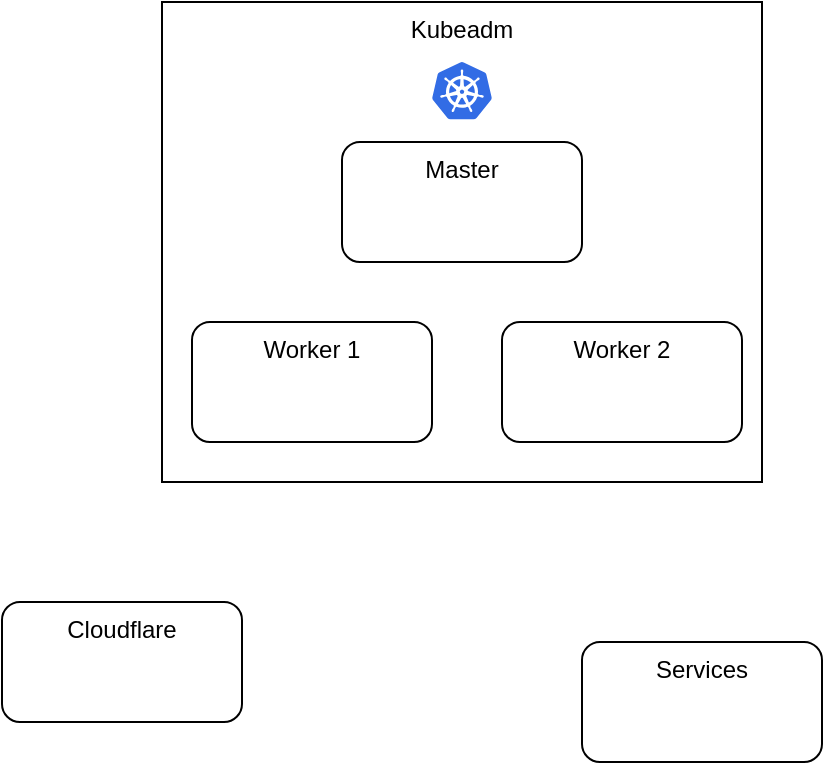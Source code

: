<mxfile version="27.1.6">
  <diagram name="Page-1" id="SXbvSXswo9VUnysQX0hw">
    <mxGraphModel dx="1426" dy="779" grid="1" gridSize="10" guides="1" tooltips="1" connect="1" arrows="1" fold="1" page="1" pageScale="1" pageWidth="827" pageHeight="1169" math="0" shadow="0">
      <root>
        <mxCell id="0" />
        <mxCell id="1" parent="0" />
        <mxCell id="sB92mYzectUGbJ5OnRH--9" value="Kubeadm" style="rounded=0;whiteSpace=wrap;html=1;verticalAlign=top;" vertex="1" parent="1">
          <mxGeometry x="150" y="200" width="300" height="240" as="geometry" />
        </mxCell>
        <mxCell id="sB92mYzectUGbJ5OnRH--1" value="Master" style="rounded=1;whiteSpace=wrap;html=1;verticalAlign=top;" vertex="1" parent="1">
          <mxGeometry x="240" y="270" width="120" height="60" as="geometry" />
        </mxCell>
        <mxCell id="sB92mYzectUGbJ5OnRH--2" value="" style="shape=image;html=1;verticalAlign=top;verticalLabelPosition=bottom;labelBackgroundColor=#ffffff;imageAspect=0;aspect=fixed;image=https://cdn1.iconfinder.com/data/icons/operating-system-flat-1/30/ubuntu-128.png" vertex="1" parent="1">
          <mxGeometry x="285" y="292" width="30" height="30" as="geometry" />
        </mxCell>
        <mxCell id="sB92mYzectUGbJ5OnRH--3" value="Worker 1" style="rounded=1;whiteSpace=wrap;html=1;verticalAlign=top;" vertex="1" parent="1">
          <mxGeometry x="165" y="360" width="120" height="60" as="geometry" />
        </mxCell>
        <mxCell id="sB92mYzectUGbJ5OnRH--4" value="" style="shape=image;html=1;verticalAlign=top;verticalLabelPosition=bottom;labelBackgroundColor=#ffffff;imageAspect=0;aspect=fixed;image=https://cdn1.iconfinder.com/data/icons/operating-system-flat-1/30/ubuntu-128.png" vertex="1" parent="1">
          <mxGeometry x="210" y="382" width="30" height="30" as="geometry" />
        </mxCell>
        <mxCell id="sB92mYzectUGbJ5OnRH--5" value="Worker 2" style="rounded=1;whiteSpace=wrap;html=1;verticalAlign=top;" vertex="1" parent="1">
          <mxGeometry x="320" y="360" width="120" height="60" as="geometry" />
        </mxCell>
        <mxCell id="sB92mYzectUGbJ5OnRH--6" value="" style="shape=image;html=1;verticalAlign=top;verticalLabelPosition=bottom;labelBackgroundColor=#ffffff;imageAspect=0;aspect=fixed;image=https://cdn1.iconfinder.com/data/icons/operating-system-flat-1/30/ubuntu-128.png" vertex="1" parent="1">
          <mxGeometry x="365" y="382" width="30" height="30" as="geometry" />
        </mxCell>
        <mxCell id="sB92mYzectUGbJ5OnRH--7" value="&lt;div&gt;Services&lt;/div&gt;" style="rounded=1;whiteSpace=wrap;html=1;verticalAlign=top;" vertex="1" parent="1">
          <mxGeometry x="360" y="520" width="120" height="60" as="geometry" />
        </mxCell>
        <mxCell id="sB92mYzectUGbJ5OnRH--8" value="" style="shape=image;html=1;verticalAlign=top;verticalLabelPosition=bottom;labelBackgroundColor=#ffffff;imageAspect=0;aspect=fixed;image=https://cdn1.iconfinder.com/data/icons/operating-system-flat-1/30/ubuntu-128.png" vertex="1" parent="1">
          <mxGeometry x="405" y="542" width="30" height="30" as="geometry" />
        </mxCell>
        <mxCell id="sB92mYzectUGbJ5OnRH--10" value="" style="image;sketch=0;aspect=fixed;html=1;points=[];align=center;fontSize=12;image=img/lib/mscae/Kubernetes.svg;" vertex="1" parent="1">
          <mxGeometry x="285" y="230" width="30" height="28.8" as="geometry" />
        </mxCell>
        <mxCell id="sB92mYzectUGbJ5OnRH--11" value="Cloudflare" style="rounded=1;whiteSpace=wrap;html=1;verticalAlign=top;" vertex="1" parent="1">
          <mxGeometry x="70" y="500" width="120" height="60" as="geometry" />
        </mxCell>
      </root>
    </mxGraphModel>
  </diagram>
</mxfile>
